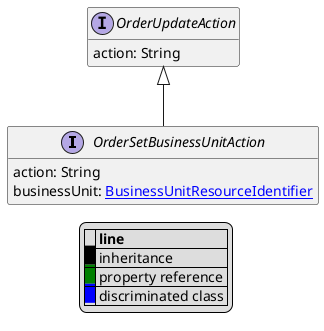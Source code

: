 @startuml

hide empty fields
hide empty methods
legend
|= |= line |
|<back:black>   </back>| inheritance |
|<back:green>   </back>| property reference |
|<back:blue>   </back>| discriminated class |
endlegend
interface OrderSetBusinessUnitAction [[OrderSetBusinessUnitAction.svg]] extends OrderUpdateAction {
    action: String
    businessUnit: [[BusinessUnitResourceIdentifier.svg BusinessUnitResourceIdentifier]]
}
interface OrderUpdateAction [[OrderUpdateAction.svg]]  {
    action: String
}





@enduml
